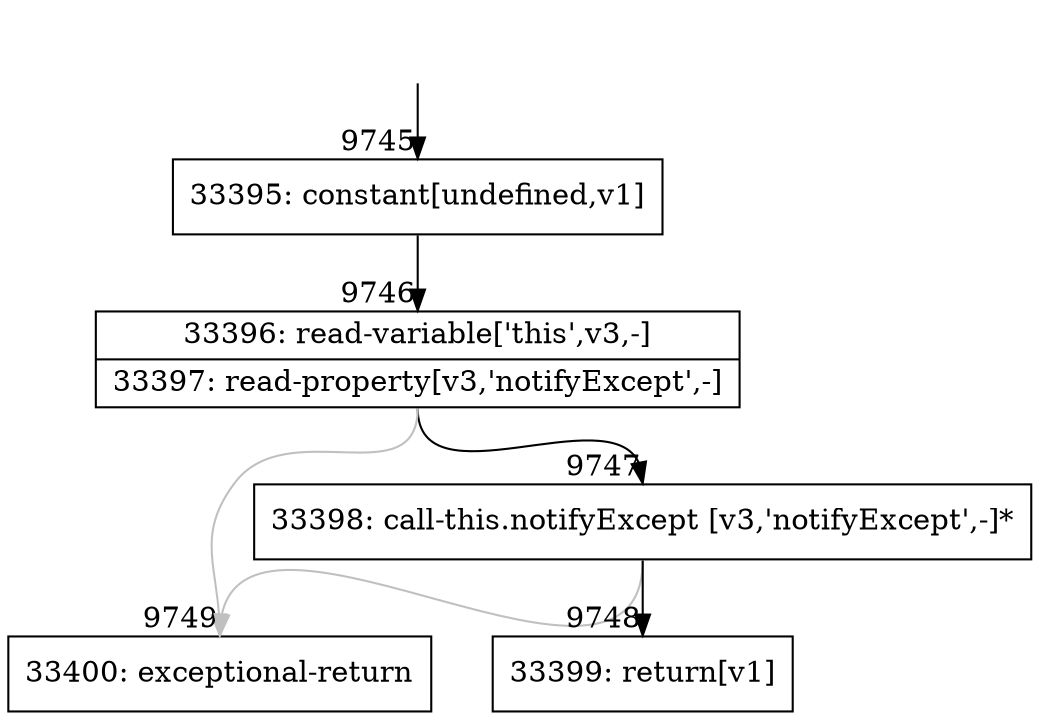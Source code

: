 digraph {
rankdir="TD"
BB_entry829[shape=none,label=""];
BB_entry829 -> BB9745 [tailport=s, headport=n, headlabel="    9745"]
BB9745 [shape=record label="{33395: constant[undefined,v1]}" ] 
BB9745 -> BB9746 [tailport=s, headport=n, headlabel="      9746"]
BB9746 [shape=record label="{33396: read-variable['this',v3,-]|33397: read-property[v3,'notifyExcept',-]}" ] 
BB9746 -> BB9747 [tailport=s, headport=n, headlabel="      9747"]
BB9746 -> BB9749 [tailport=s, headport=n, color=gray, headlabel="      9749"]
BB9747 [shape=record label="{33398: call-this.notifyExcept [v3,'notifyExcept',-]*}" ] 
BB9747 -> BB9748 [tailport=s, headport=n, headlabel="      9748"]
BB9747 -> BB9749 [tailport=s, headport=n, color=gray]
BB9748 [shape=record label="{33399: return[v1]}" ] 
BB9749 [shape=record label="{33400: exceptional-return}" ] 
//#$~ 17481
}
